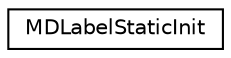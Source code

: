 digraph "Graphical Class Hierarchy"
{
  edge [fontname="Helvetica",fontsize="10",labelfontname="Helvetica",labelfontsize="10"];
  node [fontname="Helvetica",fontsize="10",shape=record];
  rankdir="LR";
  Node0 [label="MDLabelStaticInit",height=0.2,width=0.4,color="black", fillcolor="white", style="filled",URL="$classMDLabelStaticInit.html"];
}
